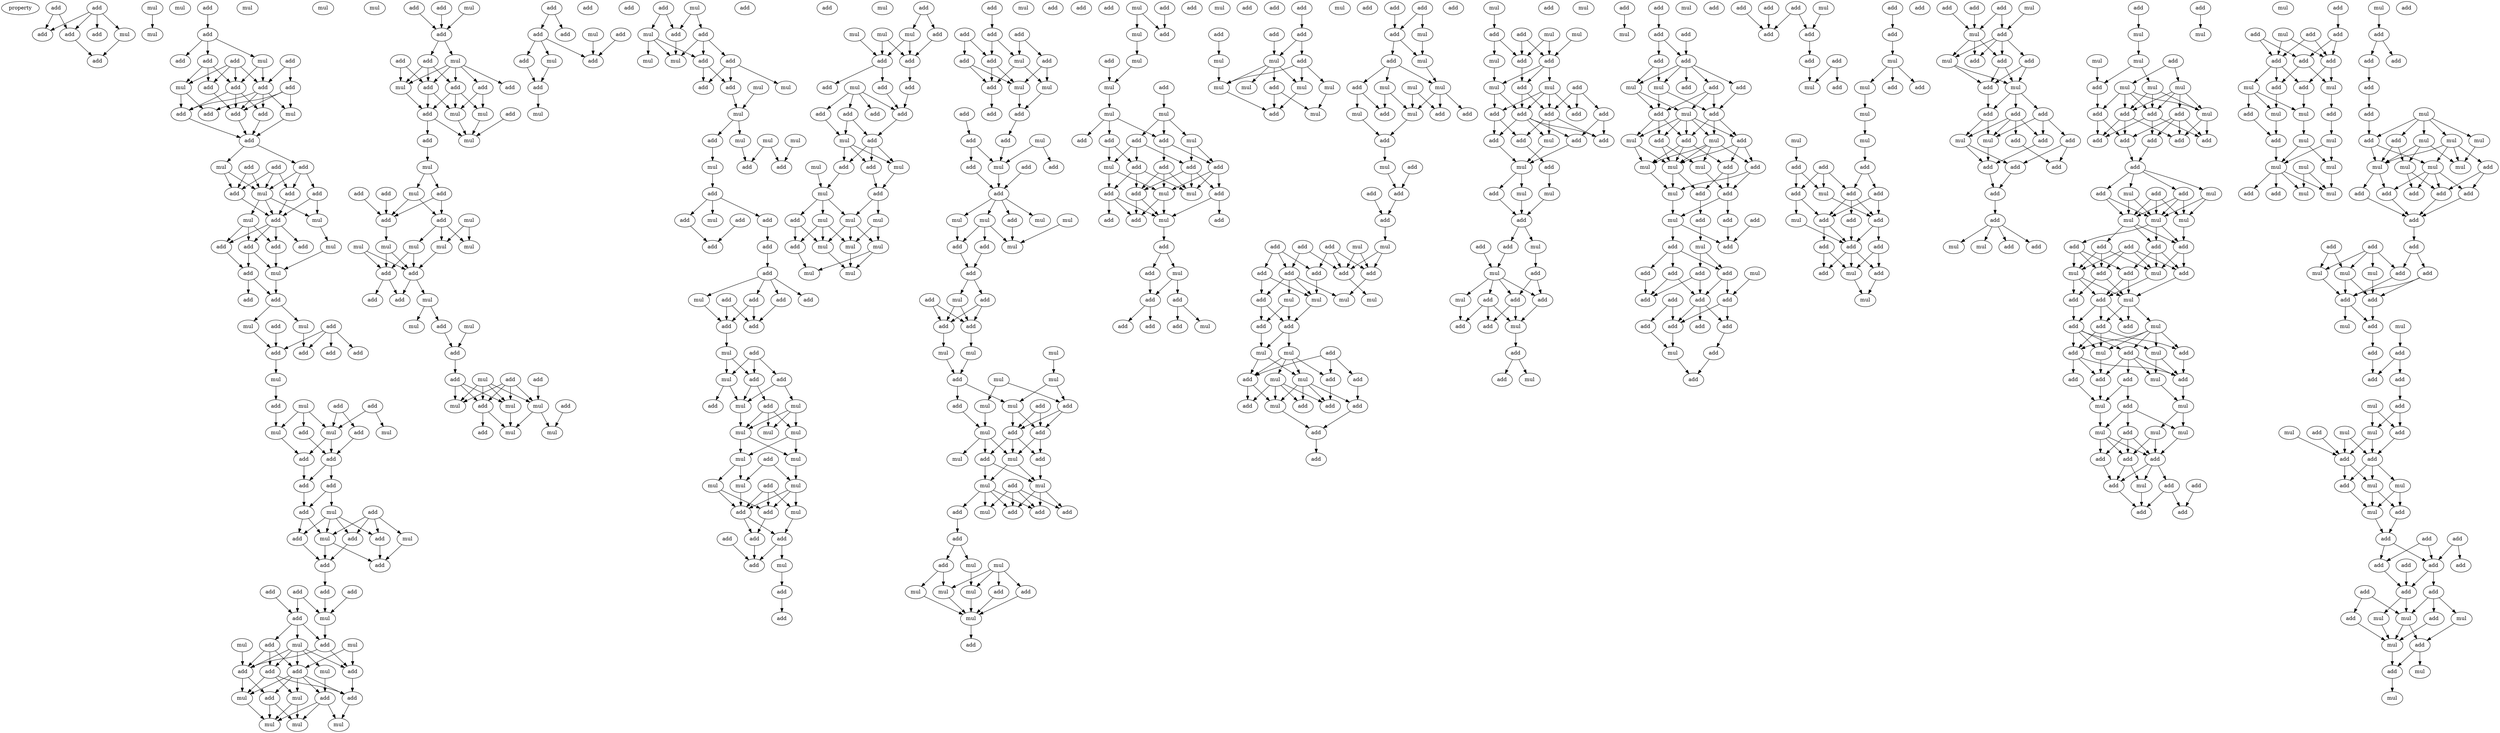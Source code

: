 digraph {
    node [fontcolor=black]
    property [mul=2,lf=1.7]
    0 [ label = add ];
    1 [ label = add ];
    2 [ label = add ];
    3 [ label = add ];
    4 [ label = mul ];
    5 [ label = add ];
    6 [ label = add ];
    7 [ label = mul ];
    8 [ label = mul ];
    9 [ label = mul ];
    10 [ label = add ];
    11 [ label = add ];
    12 [ label = mul ];
    13 [ label = add ];
    14 [ label = add ];
    15 [ label = add ];
    16 [ label = add ];
    17 [ label = add ];
    18 [ label = add ];
    19 [ label = add ];
    20 [ label = mul ];
    21 [ label = add ];
    22 [ label = mul ];
    23 [ label = add ];
    24 [ label = add ];
    25 [ label = add ];
    26 [ label = add ];
    27 [ label = add ];
    28 [ label = add ];
    29 [ label = mul ];
    30 [ label = add ];
    31 [ label = add ];
    32 [ label = add ];
    33 [ label = mul ];
    34 [ label = add ];
    35 [ label = mul ];
    36 [ label = add ];
    37 [ label = mul ];
    38 [ label = mul ];
    39 [ label = add ];
    40 [ label = mul ];
    41 [ label = add ];
    42 [ label = add ];
    43 [ label = add ];
    44 [ label = add ];
    45 [ label = mul ];
    46 [ label = add ];
    47 [ label = add ];
    48 [ label = add ];
    49 [ label = mul ];
    50 [ label = add ];
    51 [ label = mul ];
    52 [ label = add ];
    53 [ label = add ];
    54 [ label = add ];
    55 [ label = add ];
    56 [ label = add ];
    57 [ label = mul ];
    58 [ label = add ];
    59 [ label = add ];
    60 [ label = mul ];
    61 [ label = add ];
    62 [ label = add ];
    63 [ label = mul ];
    64 [ label = mul ];
    65 [ label = add ];
    66 [ label = mul ];
    67 [ label = add ];
    68 [ label = add ];
    69 [ label = add ];
    70 [ label = add ];
    71 [ label = mul ];
    72 [ label = add ];
    73 [ label = add ];
    74 [ label = add ];
    75 [ label = add ];
    76 [ label = mul ];
    77 [ label = mul ];
    78 [ label = add ];
    79 [ label = add ];
    80 [ label = add ];
    81 [ label = add ];
    82 [ label = add ];
    83 [ label = add ];
    84 [ label = mul ];
    85 [ label = add ];
    86 [ label = add ];
    87 [ label = mul ];
    88 [ label = mul ];
    89 [ label = add ];
    90 [ label = mul ];
    91 [ label = add ];
    92 [ label = mul ];
    93 [ label = mul ];
    94 [ label = add ];
    95 [ label = add ];
    96 [ label = add ];
    97 [ label = add ];
    98 [ label = add ];
    99 [ label = add ];
    100 [ label = mul ];
    101 [ label = mul ];
    102 [ label = add ];
    103 [ label = mul ];
    104 [ label = mul ];
    105 [ label = mul ];
    106 [ label = mul ];
    107 [ label = add ];
    108 [ label = add ];
    109 [ label = mul ];
    110 [ label = add ];
    111 [ label = add ];
    112 [ label = mul ];
    113 [ label = add ];
    114 [ label = add ];
    115 [ label = add ];
    116 [ label = add ];
    117 [ label = mul ];
    118 [ label = add ];
    119 [ label = add ];
    120 [ label = mul ];
    121 [ label = add ];
    122 [ label = mul ];
    123 [ label = mul ];
    124 [ label = add ];
    125 [ label = mul ];
    126 [ label = add ];
    127 [ label = add ];
    128 [ label = mul ];
    129 [ label = add ];
    130 [ label = mul ];
    131 [ label = add ];
    132 [ label = add ];
    133 [ label = mul ];
    134 [ label = mul ];
    135 [ label = mul ];
    136 [ label = mul ];
    137 [ label = mul ];
    138 [ label = add ];
    139 [ label = add ];
    140 [ label = mul ];
    141 [ label = add ];
    142 [ label = add ];
    143 [ label = mul ];
    144 [ label = add ];
    145 [ label = mul ];
    146 [ label = add ];
    147 [ label = mul ];
    148 [ label = add ];
    149 [ label = add ];
    150 [ label = add ];
    151 [ label = mul ];
    152 [ label = mul ];
    153 [ label = add ];
    154 [ label = mul ];
    155 [ label = add ];
    156 [ label = mul ];
    157 [ label = mul ];
    158 [ label = add ];
    159 [ label = add ];
    160 [ label = add ];
    161 [ label = mul ];
    162 [ label = add ];
    163 [ label = add ];
    164 [ label = add ];
    165 [ label = add ];
    166 [ label = mul ];
    167 [ label = add ];
    168 [ label = add ];
    169 [ label = add ];
    170 [ label = add ];
    171 [ label = mul ];
    172 [ label = mul ];
    173 [ label = add ];
    174 [ label = add ];
    175 [ label = mul ];
    176 [ label = add ];
    177 [ label = add ];
    178 [ label = mul ];
    179 [ label = mul ];
    180 [ label = add ];
    181 [ label = mul ];
    182 [ label = add ];
    183 [ label = add ];
    184 [ label = mul ];
    185 [ label = mul ];
    186 [ label = mul ];
    187 [ label = add ];
    188 [ label = mul ];
    189 [ label = mul ];
    190 [ label = add ];
    191 [ label = add ];
    192 [ label = add ];
    193 [ label = mul ];
    194 [ label = add ];
    195 [ label = add ];
    196 [ label = mul ];
    197 [ label = add ];
    198 [ label = mul ];
    199 [ label = add ];
    200 [ label = add ];
    201 [ label = add ];
    202 [ label = add ];
    203 [ label = add ];
    204 [ label = add ];
    205 [ label = mul ];
    206 [ label = add ];
    207 [ label = add ];
    208 [ label = add ];
    209 [ label = add ];
    210 [ label = add ];
    211 [ label = mul ];
    212 [ label = add ];
    213 [ label = add ];
    214 [ label = mul ];
    215 [ label = add ];
    216 [ label = add ];
    217 [ label = mul ];
    218 [ label = mul ];
    219 [ label = mul ];
    220 [ label = mul ];
    221 [ label = mul ];
    222 [ label = mul ];
    223 [ label = mul ];
    224 [ label = add ];
    225 [ label = mul ];
    226 [ label = mul ];
    227 [ label = add ];
    228 [ label = mul ];
    229 [ label = add ];
    230 [ label = add ];
    231 [ label = mul ];
    232 [ label = add ];
    233 [ label = add ];
    234 [ label = add ];
    235 [ label = mul ];
    236 [ label = add ];
    237 [ label = add ];
    238 [ label = add ];
    239 [ label = mul ];
    240 [ label = mul ];
    241 [ label = add ];
    242 [ label = mul ];
    243 [ label = add ];
    244 [ label = add ];
    245 [ label = add ];
    246 [ label = add ];
    247 [ label = mul ];
    248 [ label = add ];
    249 [ label = add ];
    250 [ label = add ];
    251 [ label = add ];
    252 [ label = add ];
    253 [ label = add ];
    254 [ label = mul ];
    255 [ label = add ];
    256 [ label = add ];
    257 [ label = mul ];
    258 [ label = mul ];
    259 [ label = add ];
    260 [ label = mul ];
    261 [ label = add ];
    262 [ label = mul ];
    263 [ label = add ];
    264 [ label = mul ];
    265 [ label = mul ];
    266 [ label = mul ];
    267 [ label = mul ];
    268 [ label = add ];
    269 [ label = mul ];
    270 [ label = mul ];
    271 [ label = mul ];
    272 [ label = add ];
    273 [ label = add ];
    274 [ label = add ];
    275 [ label = add ];
    276 [ label = add ];
    277 [ label = add ];
    278 [ label = mul ];
    279 [ label = add ];
    280 [ label = mul ];
    281 [ label = add ];
    282 [ label = mul ];
    283 [ label = add ];
    284 [ label = add ];
    285 [ label = add ];
    286 [ label = add ];
    287 [ label = mul ];
    288 [ label = add ];
    289 [ label = add ];
    290 [ label = add ];
    291 [ label = add ];
    292 [ label = mul ];
    293 [ label = mul ];
    294 [ label = add ];
    295 [ label = mul ];
    296 [ label = add ];
    297 [ label = mul ];
    298 [ label = mul ];
    299 [ label = mul ];
    300 [ label = add ];
    301 [ label = add ];
    302 [ label = mul ];
    303 [ label = add ];
    304 [ label = add ];
    305 [ label = mul ];
    306 [ label = add ];
    307 [ label = add ];
    308 [ label = add ];
    309 [ label = add ];
    310 [ label = add ];
    311 [ label = add ];
    312 [ label = mul ];
    313 [ label = mul ];
    314 [ label = mul ];
    315 [ label = mul ];
    316 [ label = add ];
    317 [ label = mul ];
    318 [ label = add ];
    319 [ label = mul ];
    320 [ label = add ];
    321 [ label = add ];
    322 [ label = mul ];
    323 [ label = mul ];
    324 [ label = add ];
    325 [ label = add ];
    326 [ label = add ];
    327 [ label = mul ];
    328 [ label = mul ];
    329 [ label = add ];
    330 [ label = mul ];
    331 [ label = mul ];
    332 [ label = add ];
    333 [ label = mul ];
    334 [ label = add ];
    335 [ label = add ];
    336 [ label = add ];
    337 [ label = add ];
    338 [ label = add ];
    339 [ label = mul ];
    340 [ label = add ];
    341 [ label = mul ];
    342 [ label = mul ];
    343 [ label = add ];
    344 [ label = mul ];
    345 [ label = add ];
    346 [ label = mul ];
    347 [ label = mul ];
    348 [ label = mul ];
    349 [ label = add ];
    350 [ label = add ];
    351 [ label = mul ];
    352 [ label = add ];
    353 [ label = add ];
    354 [ label = mul ];
    355 [ label = mul ];
    356 [ label = add ];
    357 [ label = mul ];
    358 [ label = mul ];
    359 [ label = add ];
    360 [ label = add ];
    361 [ label = mul ];
    362 [ label = add ];
    363 [ label = add ];
    364 [ label = add ];
    365 [ label = add ];
    366 [ label = add ];
    367 [ label = mul ];
    368 [ label = add ];
    369 [ label = add ];
    370 [ label = add ];
    371 [ label = mul ];
    372 [ label = add ];
    373 [ label = mul ];
    374 [ label = mul ];
    375 [ label = add ];
    376 [ label = add ];
    377 [ label = add ];
    378 [ label = add ];
    379 [ label = mul ];
    380 [ label = add ];
    381 [ label = add ];
    382 [ label = add ];
    383 [ label = add ];
    384 [ label = add ];
    385 [ label = add ];
    386 [ label = mul ];
    387 [ label = add ];
    388 [ label = mul ];
    389 [ label = add ];
    390 [ label = add ];
    391 [ label = add ];
    392 [ label = add ];
    393 [ label = add ];
    394 [ label = add ];
    395 [ label = mul ];
    396 [ label = mul ];
    397 [ label = add ];
    398 [ label = mul ];
    399 [ label = add ];
    400 [ label = mul ];
    401 [ label = mul ];
    402 [ label = mul ];
    403 [ label = mul ];
    404 [ label = mul ];
    405 [ label = add ];
    406 [ label = add ];
    407 [ label = add ];
    408 [ label = add ];
    409 [ label = add ];
    410 [ label = mul ];
    411 [ label = add ];
    412 [ label = mul ];
    413 [ label = mul ];
    414 [ label = mul ];
    415 [ label = mul ];
    416 [ label = add ];
    417 [ label = mul ];
    418 [ label = add ];
    419 [ label = mul ];
    420 [ label = add ];
    421 [ label = add ];
    422 [ label = add ];
    423 [ label = mul ];
    424 [ label = add ];
    425 [ label = add ];
    426 [ label = add ];
    427 [ label = add ];
    428 [ label = add ];
    429 [ label = mul ];
    430 [ label = mul ];
    431 [ label = add ];
    432 [ label = add ];
    433 [ label = add ];
    434 [ label = add ];
    435 [ label = add ];
    436 [ label = add ];
    437 [ label = add ];
    438 [ label = mul ];
    439 [ label = add ];
    440 [ label = mul ];
    441 [ label = mul ];
    442 [ label = mul ];
    443 [ label = add ];
    444 [ label = add ];
    445 [ label = add ];
    446 [ label = mul ];
    447 [ label = mul ];
    448 [ label = mul ];
    449 [ label = mul ];
    450 [ label = add ];
    451 [ label = add ];
    452 [ label = add ];
    453 [ label = mul ];
    454 [ label = add ];
    455 [ label = add ];
    456 [ label = add ];
    457 [ label = add ];
    458 [ label = add ];
    459 [ label = add ];
    460 [ label = mul ];
    461 [ label = add ];
    462 [ label = mul ];
    463 [ label = add ];
    464 [ label = add ];
    465 [ label = mul ];
    466 [ label = add ];
    467 [ label = mul ];
    468 [ label = add ];
    469 [ label = add ];
    470 [ label = add ];
    471 [ label = add ];
    472 [ label = mul ];
    473 [ label = mul ];
    474 [ label = add ];
    475 [ label = add ];
    476 [ label = add ];
    477 [ label = add ];
    478 [ label = add ];
    479 [ label = add ];
    480 [ label = add ];
    481 [ label = add ];
    482 [ label = add ];
    483 [ label = mul ];
    484 [ label = mul ];
    485 [ label = add ];
    486 [ label = mul ];
    487 [ label = mul ];
    488 [ label = add ];
    489 [ label = mul ];
    490 [ label = add ];
    491 [ label = add ];
    492 [ label = add ];
    493 [ label = mul ];
    494 [ label = mul ];
    495 [ label = add ];
    496 [ label = mul ];
    497 [ label = add ];
    498 [ label = add ];
    499 [ label = add ];
    500 [ label = add ];
    501 [ label = mul ];
    502 [ label = mul ];
    503 [ label = add ];
    504 [ label = add ];
    505 [ label = add ];
    506 [ label = add ];
    507 [ label = mul ];
    508 [ label = add ];
    509 [ label = add ];
    510 [ label = mul ];
    511 [ label = add ];
    512 [ label = add ];
    513 [ label = add ];
    514 [ label = mul ];
    515 [ label = mul ];
    516 [ label = add ];
    517 [ label = add ];
    518 [ label = add ];
    519 [ label = mul ];
    520 [ label = add ];
    521 [ label = add ];
    522 [ label = add ];
    523 [ label = add ];
    524 [ label = add ];
    525 [ label = mul ];
    526 [ label = mul ];
    527 [ label = mul ];
    528 [ label = mul ];
    529 [ label = mul ];
    530 [ label = add ];
    531 [ label = add ];
    532 [ label = add ];
    533 [ label = add ];
    534 [ label = mul ];
    535 [ label = add ];
    536 [ label = mul ];
    537 [ label = add ];
    538 [ label = add ];
    539 [ label = mul ];
    540 [ label = add ];
    541 [ label = add ];
    542 [ label = add ];
    543 [ label = add ];
    544 [ label = mul ];
    545 [ label = add ];
    546 [ label = add ];
    547 [ label = add ];
    548 [ label = add ];
    549 [ label = add ];
    550 [ label = add ];
    551 [ label = add ];
    552 [ label = add ];
    553 [ label = add ];
    554 [ label = add ];
    555 [ label = add ];
    556 [ label = mul ];
    557 [ label = add ];
    558 [ label = add ];
    559 [ label = add ];
    560 [ label = add ];
    561 [ label = add ];
    562 [ label = mul ];
    563 [ label = add ];
    564 [ label = add ];
    565 [ label = add ];
    566 [ label = add ];
    567 [ label = add ];
    568 [ label = mul ];
    569 [ label = add ];
    570 [ label = add ];
    571 [ label = add ];
    572 [ label = mul ];
    573 [ label = mul ];
    574 [ label = add ];
    575 [ label = add ];
    576 [ label = mul ];
    577 [ label = mul ];
    578 [ label = mul ];
    579 [ label = add ];
    580 [ label = add ];
    581 [ label = add ];
    582 [ label = mul ];
    583 [ label = add ];
    584 [ label = add ];
    585 [ label = add ];
    586 [ label = add ];
    587 [ label = mul ];
    588 [ label = add ];
    589 [ label = add ];
    590 [ label = add ];
    591 [ label = add ];
    592 [ label = add ];
    593 [ label = add ];
    594 [ label = add ];
    595 [ label = mul ];
    596 [ label = mul ];
    597 [ label = add ];
    598 [ label = add ];
    599 [ label = add ];
    600 [ label = mul ];
    601 [ label = add ];
    602 [ label = mul ];
    603 [ label = add ];
    604 [ label = add ];
    605 [ label = mul ];
    606 [ label = add ];
    607 [ label = mul ];
    608 [ label = add ];
    609 [ label = add ];
    610 [ label = add ];
    611 [ label = add ];
    612 [ label = mul ];
    613 [ label = mul ];
    614 [ label = add ];
    615 [ label = add ];
    616 [ label = add ];
    617 [ label = add ];
    618 [ label = add ];
    619 [ label = add ];
    620 [ label = add ];
    621 [ label = add ];
    622 [ label = mul ];
    623 [ label = mul ];
    624 [ label = add ];
    625 [ label = add ];
    626 [ label = add ];
    627 [ label = mul ];
    628 [ label = add ];
    629 [ label = add ];
    630 [ label = mul ];
    631 [ label = mul ];
    632 [ label = mul ];
    633 [ label = mul ];
    634 [ label = mul ];
    635 [ label = mul ];
    636 [ label = add ];
    637 [ label = add ];
    638 [ label = add ];
    639 [ label = add ];
    640 [ label = mul ];
    641 [ label = add ];
    642 [ label = add ];
    643 [ label = add ];
    644 [ label = add ];
    645 [ label = add ];
    646 [ label = add ];
    647 [ label = add ];
    648 [ label = mul ];
    649 [ label = mul ];
    650 [ label = add ];
    651 [ label = add ];
    652 [ label = add ];
    653 [ label = mul ];
    654 [ label = mul ];
    655 [ label = mul ];
    656 [ label = add ];
    657 [ label = add ];
    658 [ label = add ];
    659 [ label = add ];
    660 [ label = add ];
    661 [ label = add ];
    662 [ label = add ];
    663 [ label = mul ];
    664 [ label = add ];
    665 [ label = mul ];
    666 [ label = mul ];
    667 [ label = add ];
    668 [ label = add ];
    669 [ label = add ];
    670 [ label = add ];
    671 [ label = mul ];
    672 [ label = add ];
    673 [ label = mul ];
    674 [ label = mul ];
    675 [ label = add ];
    676 [ label = add ];
    677 [ label = add ];
    678 [ label = add ];
    679 [ label = add ];
    680 [ label = mul ];
    681 [ label = add ];
    682 [ label = add ];
    683 [ label = mul ];
    684 [ label = add ];
    685 [ label = mul ];
    686 [ label = add ];
    687 [ label = mul ];
    688 [ label = mul ];
    689 [ label = mul ];
    690 [ label = add ];
    691 [ label = add ];
    692 [ label = add ];
    693 [ label = add ];
    694 [ label = add ];
    695 [ label = mul ];
    696 [ label = mul ];
    697 [ label = add ];
    698 [ label = add ];
    699 [ label = add ];
    700 [ label = add ];
    701 [ label = mul ];
    702 [ label = add ];
    703 [ label = add ];
    704 [ label = add ];
    705 [ label = add ];
    706 [ label = add ];
    707 [ label = add ];
    708 [ label = mul ];
    709 [ label = add ];
    710 [ label = add ];
    711 [ label = mul ];
    712 [ label = mul ];
    713 [ label = mul ];
    714 [ label = add ];
    715 [ label = add ];
    716 [ label = add ];
    717 [ label = mul ];
    718 [ label = mul ];
    719 [ label = mul ];
    720 [ label = mul ];
    721 [ label = mul ];
    722 [ label = mul ];
    723 [ label = mul ];
    724 [ label = add ];
    725 [ label = add ];
    726 [ label = mul ];
    727 [ label = add ];
    728 [ label = add ];
    729 [ label = add ];
    730 [ label = add ];
    731 [ label = add ];
    732 [ label = mul ];
    733 [ label = add ];
    734 [ label = mul ];
    735 [ label = mul ];
    736 [ label = mul ];
    737 [ label = add ];
    738 [ label = add ];
    739 [ label = mul ];
    740 [ label = mul ];
    741 [ label = mul ];
    742 [ label = add ];
    743 [ label = mul ];
    744 [ label = add ];
    745 [ label = add ];
    746 [ label = add ];
    747 [ label = add ];
    748 [ label = add ];
    749 [ label = add ];
    750 [ label = add ];
    751 [ label = add ];
    752 [ label = add ];
    753 [ label = mul ];
    754 [ label = add ];
    755 [ label = mul ];
    756 [ label = mul ];
    757 [ label = add ];
    758 [ label = add ];
    759 [ label = add ];
    760 [ label = mul ];
    761 [ label = mul ];
    762 [ label = add ];
    763 [ label = add ];
    764 [ label = add ];
    765 [ label = add ];
    766 [ label = add ];
    767 [ label = mul ];
    768 [ label = add ];
    769 [ label = mul ];
    770 [ label = mul ];
    771 [ label = add ];
    772 [ label = mul ];
    773 [ label = add ];
    774 [ label = add ];
    775 [ label = add ];
    776 [ label = mul ];
    777 [ label = add ];
    778 [ label = mul ];
    779 [ label = mul ];
    780 [ label = add ];
    781 [ label = add ];
    782 [ label = add ];
    783 [ label = add ];
    784 [ label = add ];
    785 [ label = add ];
    786 [ label = add ];
    787 [ label = add ];
    788 [ label = add ];
    789 [ label = add ];
    790 [ label = add ];
    791 [ label = add ];
    792 [ label = mul ];
    793 [ label = add ];
    794 [ label = mul ];
    795 [ label = mul ];
    796 [ label = mul ];
    797 [ label = add ];
    798 [ label = mul ];
    799 [ label = add ];
    800 [ label = mul ];
    0 -> 2 [ name = 0 ];
    0 -> 5 [ name = 1 ];
    1 -> 2 [ name = 2 ];
    1 -> 3 [ name = 3 ];
    1 -> 4 [ name = 4 ];
    1 -> 5 [ name = 5 ];
    4 -> 6 [ name = 6 ];
    5 -> 6 [ name = 7 ];
    7 -> 8 [ name = 8 ];
    10 -> 11 [ name = 9 ];
    11 -> 12 [ name = 10 ];
    11 -> 15 [ name = 11 ];
    11 -> 16 [ name = 12 ];
    12 -> 18 [ name = 13 ];
    12 -> 21 [ name = 14 ];
    13 -> 18 [ name = 15 ];
    13 -> 19 [ name = 16 ];
    13 -> 20 [ name = 17 ];
    13 -> 21 [ name = 18 ];
    14 -> 17 [ name = 19 ];
    14 -> 18 [ name = 20 ];
    15 -> 19 [ name = 21 ];
    15 -> 20 [ name = 22 ];
    15 -> 21 [ name = 23 ];
    17 -> 22 [ name = 24 ];
    17 -> 23 [ name = 25 ];
    17 -> 25 [ name = 26 ];
    18 -> 22 [ name = 27 ];
    18 -> 23 [ name = 28 ];
    18 -> 24 [ name = 29 ];
    18 -> 26 [ name = 30 ];
    19 -> 23 [ name = 31 ];
    20 -> 25 [ name = 32 ];
    20 -> 26 [ name = 33 ];
    21 -> 23 [ name = 34 ];
    21 -> 24 [ name = 35 ];
    21 -> 26 [ name = 36 ];
    22 -> 27 [ name = 37 ];
    23 -> 27 [ name = 38 ];
    24 -> 27 [ name = 39 ];
    26 -> 27 [ name = 40 ];
    27 -> 29 [ name = 41 ];
    27 -> 30 [ name = 42 ];
    28 -> 32 [ name = 43 ];
    28 -> 33 [ name = 44 ];
    29 -> 32 [ name = 45 ];
    29 -> 33 [ name = 46 ];
    30 -> 33 [ name = 47 ];
    30 -> 34 [ name = 48 ];
    30 -> 36 [ name = 49 ];
    31 -> 32 [ name = 50 ];
    31 -> 33 [ name = 51 ];
    31 -> 36 [ name = 52 ];
    32 -> 39 [ name = 53 ];
    33 -> 37 [ name = 54 ];
    33 -> 38 [ name = 55 ];
    33 -> 39 [ name = 56 ];
    34 -> 37 [ name = 57 ];
    34 -> 39 [ name = 58 ];
    36 -> 39 [ name = 59 ];
    37 -> 40 [ name = 60 ];
    38 -> 42 [ name = 61 ];
    38 -> 43 [ name = 62 ];
    38 -> 44 [ name = 63 ];
    39 -> 41 [ name = 64 ];
    39 -> 42 [ name = 65 ];
    39 -> 43 [ name = 66 ];
    39 -> 44 [ name = 67 ];
    40 -> 45 [ name = 68 ];
    42 -> 45 [ name = 69 ];
    43 -> 45 [ name = 70 ];
    43 -> 46 [ name = 71 ];
    44 -> 46 [ name = 72 ];
    45 -> 47 [ name = 73 ];
    46 -> 47 [ name = 74 ];
    46 -> 48 [ name = 75 ];
    47 -> 49 [ name = 76 ];
    47 -> 51 [ name = 77 ];
    49 -> 56 [ name = 78 ];
    50 -> 53 [ name = 79 ];
    50 -> 54 [ name = 80 ];
    50 -> 55 [ name = 81 ];
    50 -> 56 [ name = 82 ];
    51 -> 54 [ name = 83 ];
    52 -> 56 [ name = 84 ];
    56 -> 57 [ name = 85 ];
    57 -> 59 [ name = 86 ];
    58 -> 62 [ name = 87 ];
    58 -> 63 [ name = 88 ];
    59 -> 66 [ name = 89 ];
    60 -> 63 [ name = 90 ];
    60 -> 65 [ name = 91 ];
    60 -> 66 [ name = 92 ];
    61 -> 63 [ name = 93 ];
    61 -> 64 [ name = 94 ];
    62 -> 68 [ name = 95 ];
    63 -> 67 [ name = 96 ];
    63 -> 68 [ name = 97 ];
    65 -> 68 [ name = 98 ];
    66 -> 67 [ name = 99 ];
    67 -> 69 [ name = 100 ];
    68 -> 69 [ name = 101 ];
    68 -> 70 [ name = 102 ];
    69 -> 73 [ name = 103 ];
    70 -> 71 [ name = 104 ];
    70 -> 73 [ name = 105 ];
    71 -> 74 [ name = 106 ];
    71 -> 75 [ name = 107 ];
    71 -> 76 [ name = 108 ];
    71 -> 78 [ name = 109 ];
    72 -> 74 [ name = 110 ];
    72 -> 75 [ name = 111 ];
    72 -> 76 [ name = 112 ];
    72 -> 77 [ name = 113 ];
    73 -> 76 [ name = 114 ];
    73 -> 78 [ name = 115 ];
    74 -> 79 [ name = 116 ];
    75 -> 80 [ name = 117 ];
    76 -> 79 [ name = 118 ];
    76 -> 80 [ name = 119 ];
    77 -> 80 [ name = 120 ];
    78 -> 79 [ name = 121 ];
    79 -> 83 [ name = 122 ];
    81 -> 86 [ name = 123 ];
    82 -> 87 [ name = 124 ];
    83 -> 87 [ name = 125 ];
    85 -> 86 [ name = 126 ];
    85 -> 87 [ name = 127 ];
    86 -> 88 [ name = 128 ];
    86 -> 89 [ name = 129 ];
    86 -> 91 [ name = 130 ];
    87 -> 89 [ name = 131 ];
    88 -> 93 [ name = 132 ];
    88 -> 94 [ name = 133 ];
    88 -> 95 [ name = 134 ];
    88 -> 96 [ name = 135 ];
    88 -> 97 [ name = 136 ];
    89 -> 94 [ name = 137 ];
    89 -> 97 [ name = 138 ];
    90 -> 94 [ name = 139 ];
    90 -> 95 [ name = 140 ];
    91 -> 95 [ name = 141 ];
    91 -> 96 [ name = 142 ];
    91 -> 97 [ name = 143 ];
    92 -> 97 [ name = 144 ];
    93 -> 99 [ name = 145 ];
    94 -> 98 [ name = 146 ];
    95 -> 98 [ name = 147 ];
    95 -> 99 [ name = 148 ];
    95 -> 100 [ name = 149 ];
    95 -> 101 [ name = 150 ];
    95 -> 102 [ name = 151 ];
    96 -> 98 [ name = 152 ];
    96 -> 100 [ name = 153 ];
    96 -> 101 [ name = 154 ];
    97 -> 100 [ name = 155 ];
    97 -> 102 [ name = 156 ];
    98 -> 105 [ name = 157 ];
    99 -> 103 [ name = 158 ];
    99 -> 104 [ name = 159 ];
    99 -> 105 [ name = 160 ];
    100 -> 103 [ name = 161 ];
    101 -> 103 [ name = 162 ];
    101 -> 104 [ name = 163 ];
    102 -> 103 [ name = 164 ];
    102 -> 104 [ name = 165 ];
    107 -> 110 [ name = 166 ];
    108 -> 110 [ name = 167 ];
    109 -> 110 [ name = 168 ];
    110 -> 112 [ name = 169 ];
    110 -> 113 [ name = 170 ];
    111 -> 116 [ name = 171 ];
    111 -> 117 [ name = 172 ];
    112 -> 114 [ name = 173 ];
    112 -> 115 [ name = 174 ];
    112 -> 116 [ name = 175 ];
    112 -> 117 [ name = 176 ];
    112 -> 118 [ name = 177 ];
    113 -> 116 [ name = 178 ];
    113 -> 117 [ name = 179 ];
    113 -> 118 [ name = 180 ];
    115 -> 120 [ name = 181 ];
    115 -> 122 [ name = 182 ];
    116 -> 120 [ name = 183 ];
    116 -> 121 [ name = 184 ];
    117 -> 121 [ name = 185 ];
    118 -> 120 [ name = 186 ];
    118 -> 121 [ name = 187 ];
    118 -> 122 [ name = 188 ];
    119 -> 123 [ name = 189 ];
    120 -> 123 [ name = 190 ];
    121 -> 123 [ name = 191 ];
    121 -> 124 [ name = 192 ];
    122 -> 123 [ name = 193 ];
    124 -> 125 [ name = 194 ];
    125 -> 128 [ name = 195 ];
    125 -> 129 [ name = 196 ];
    126 -> 131 [ name = 197 ];
    127 -> 131 [ name = 198 ];
    128 -> 131 [ name = 199 ];
    128 -> 132 [ name = 200 ];
    129 -> 131 [ name = 201 ];
    129 -> 132 [ name = 202 ];
    130 -> 133 [ name = 203 ];
    130 -> 135 [ name = 204 ];
    131 -> 134 [ name = 205 ];
    132 -> 133 [ name = 206 ];
    132 -> 135 [ name = 207 ];
    132 -> 137 [ name = 208 ];
    133 -> 139 [ name = 209 ];
    134 -> 138 [ name = 210 ];
    134 -> 139 [ name = 211 ];
    136 -> 138 [ name = 212 ];
    136 -> 139 [ name = 213 ];
    137 -> 138 [ name = 214 ];
    137 -> 139 [ name = 215 ];
    138 -> 141 [ name = 216 ];
    138 -> 142 [ name = 217 ];
    139 -> 140 [ name = 218 ];
    139 -> 141 [ name = 219 ];
    140 -> 144 [ name = 220 ];
    140 -> 145 [ name = 221 ];
    143 -> 146 [ name = 222 ];
    144 -> 146 [ name = 223 ];
    146 -> 148 [ name = 224 ];
    147 -> 151 [ name = 225 ];
    147 -> 152 [ name = 226 ];
    147 -> 154 [ name = 227 ];
    147 -> 155 [ name = 228 ];
    148 -> 151 [ name = 229 ];
    148 -> 152 [ name = 230 ];
    148 -> 155 [ name = 231 ];
    149 -> 154 [ name = 232 ];
    150 -> 151 [ name = 233 ];
    150 -> 152 [ name = 234 ];
    150 -> 154 [ name = 235 ];
    150 -> 155 [ name = 236 ];
    152 -> 157 [ name = 237 ];
    153 -> 156 [ name = 238 ];
    154 -> 156 [ name = 239 ];
    154 -> 157 [ name = 240 ];
    155 -> 157 [ name = 241 ];
    155 -> 158 [ name = 242 ];
    159 -> 160 [ name = 243 ];
    159 -> 163 [ name = 244 ];
    160 -> 164 [ name = 245 ];
    160 -> 165 [ name = 246 ];
    160 -> 166 [ name = 247 ];
    161 -> 164 [ name = 248 ];
    162 -> 164 [ name = 249 ];
    165 -> 168 [ name = 250 ];
    166 -> 168 [ name = 251 ];
    168 -> 171 [ name = 252 ];
    170 -> 174 [ name = 253 ];
    170 -> 175 [ name = 254 ];
    172 -> 174 [ name = 255 ];
    172 -> 176 [ name = 256 ];
    174 -> 178 [ name = 257 ];
    175 -> 177 [ name = 258 ];
    175 -> 178 [ name = 259 ];
    175 -> 179 [ name = 260 ];
    176 -> 177 [ name = 261 ];
    176 -> 178 [ name = 262 ];
    176 -> 180 [ name = 263 ];
    177 -> 182 [ name = 264 ];
    177 -> 183 [ name = 265 ];
    180 -> 181 [ name = 266 ];
    180 -> 182 [ name = 267 ];
    180 -> 183 [ name = 268 ];
    183 -> 185 [ name = 269 ];
    184 -> 185 [ name = 270 ];
    185 -> 189 [ name = 271 ];
    185 -> 190 [ name = 272 ];
    186 -> 192 [ name = 273 ];
    188 -> 191 [ name = 274 ];
    188 -> 192 [ name = 275 ];
    189 -> 191 [ name = 276 ];
    190 -> 193 [ name = 277 ];
    193 -> 194 [ name = 278 ];
    194 -> 195 [ name = 279 ];
    194 -> 196 [ name = 280 ];
    194 -> 199 [ name = 281 ];
    195 -> 200 [ name = 282 ];
    197 -> 200 [ name = 283 ];
    199 -> 201 [ name = 284 ];
    201 -> 202 [ name = 285 ];
    202 -> 203 [ name = 286 ];
    202 -> 205 [ name = 287 ];
    202 -> 206 [ name = 288 ];
    202 -> 207 [ name = 289 ];
    203 -> 209 [ name = 290 ];
    204 -> 208 [ name = 291 ];
    204 -> 209 [ name = 292 ];
    205 -> 208 [ name = 293 ];
    207 -> 208 [ name = 294 ];
    207 -> 209 [ name = 295 ];
    208 -> 211 [ name = 296 ];
    210 -> 212 [ name = 297 ];
    210 -> 213 [ name = 298 ];
    210 -> 214 [ name = 299 ];
    211 -> 212 [ name = 300 ];
    211 -> 214 [ name = 301 ];
    212 -> 215 [ name = 302 ];
    212 -> 217 [ name = 303 ];
    213 -> 217 [ name = 304 ];
    213 -> 218 [ name = 305 ];
    214 -> 216 [ name = 306 ];
    214 -> 217 [ name = 307 ];
    215 -> 219 [ name = 308 ];
    215 -> 220 [ name = 309 ];
    215 -> 221 [ name = 310 ];
    217 -> 219 [ name = 311 ];
    218 -> 219 [ name = 312 ];
    218 -> 220 [ name = 313 ];
    218 -> 221 [ name = 314 ];
    219 -> 222 [ name = 315 ];
    219 -> 223 [ name = 316 ];
    220 -> 222 [ name = 317 ];
    220 -> 223 [ name = 318 ];
    222 -> 228 [ name = 319 ];
    223 -> 225 [ name = 320 ];
    223 -> 226 [ name = 321 ];
    224 -> 226 [ name = 322 ];
    224 -> 228 [ name = 323 ];
    225 -> 229 [ name = 324 ];
    225 -> 230 [ name = 325 ];
    226 -> 230 [ name = 326 ];
    227 -> 229 [ name = 327 ];
    227 -> 230 [ name = 328 ];
    227 -> 231 [ name = 329 ];
    228 -> 229 [ name = 330 ];
    228 -> 230 [ name = 331 ];
    228 -> 231 [ name = 332 ];
    229 -> 232 [ name = 333 ];
    230 -> 232 [ name = 334 ];
    230 -> 233 [ name = 335 ];
    231 -> 233 [ name = 336 ];
    232 -> 236 [ name = 337 ];
    233 -> 235 [ name = 338 ];
    233 -> 236 [ name = 339 ];
    234 -> 236 [ name = 340 ];
    235 -> 238 [ name = 341 ];
    237 -> 239 [ name = 342 ];
    237 -> 243 [ name = 343 ];
    238 -> 241 [ name = 344 ];
    239 -> 244 [ name = 345 ];
    239 -> 245 [ name = 346 ];
    240 -> 244 [ name = 347 ];
    240 -> 245 [ name = 348 ];
    242 -> 244 [ name = 349 ];
    243 -> 245 [ name = 350 ];
    244 -> 246 [ name = 351 ];
    244 -> 248 [ name = 352 ];
    245 -> 249 [ name = 353 ];
    247 -> 250 [ name = 354 ];
    247 -> 251 [ name = 355 ];
    247 -> 252 [ name = 356 ];
    247 -> 253 [ name = 357 ];
    248 -> 252 [ name = 358 ];
    249 -> 252 [ name = 359 ];
    250 -> 254 [ name = 360 ];
    250 -> 255 [ name = 361 ];
    252 -> 255 [ name = 362 ];
    253 -> 254 [ name = 363 ];
    254 -> 256 [ name = 364 ];
    254 -> 257 [ name = 365 ];
    254 -> 259 [ name = 366 ];
    255 -> 256 [ name = 367 ];
    255 -> 257 [ name = 368 ];
    255 -> 259 [ name = 369 ];
    256 -> 261 [ name = 370 ];
    257 -> 261 [ name = 371 ];
    258 -> 260 [ name = 372 ];
    259 -> 260 [ name = 373 ];
    260 -> 262 [ name = 374 ];
    260 -> 263 [ name = 375 ];
    260 -> 264 [ name = 376 ];
    261 -> 264 [ name = 377 ];
    261 -> 265 [ name = 378 ];
    262 -> 266 [ name = 379 ];
    262 -> 268 [ name = 380 ];
    262 -> 269 [ name = 381 ];
    263 -> 268 [ name = 382 ];
    263 -> 269 [ name = 383 ];
    264 -> 266 [ name = 384 ];
    264 -> 267 [ name = 385 ];
    264 -> 269 [ name = 386 ];
    265 -> 266 [ name = 387 ];
    265 -> 267 [ name = 388 ];
    266 -> 270 [ name = 389 ];
    267 -> 270 [ name = 390 ];
    267 -> 271 [ name = 391 ];
    268 -> 271 [ name = 392 ];
    269 -> 270 [ name = 393 ];
    272 -> 274 [ name = 394 ];
    273 -> 276 [ name = 395 ];
    273 -> 279 [ name = 396 ];
    274 -> 278 [ name = 397 ];
    274 -> 279 [ name = 398 ];
    275 -> 277 [ name = 399 ];
    275 -> 278 [ name = 400 ];
    276 -> 281 [ name = 401 ];
    276 -> 282 [ name = 402 ];
    277 -> 280 [ name = 403 ];
    277 -> 282 [ name = 404 ];
    278 -> 280 [ name = 405 ];
    278 -> 281 [ name = 406 ];
    279 -> 281 [ name = 407 ];
    279 -> 282 [ name = 408 ];
    280 -> 285 [ name = 409 ];
    281 -> 283 [ name = 410 ];
    282 -> 285 [ name = 411 ];
    284 -> 286 [ name = 412 ];
    285 -> 288 [ name = 413 ];
    286 -> 289 [ name = 414 ];
    286 -> 292 [ name = 415 ];
    287 -> 291 [ name = 416 ];
    287 -> 292 [ name = 417 ];
    288 -> 292 [ name = 418 ];
    289 -> 294 [ name = 419 ];
    290 -> 294 [ name = 420 ];
    292 -> 294 [ name = 421 ];
    294 -> 295 [ name = 422 ];
    294 -> 296 [ name = 423 ];
    294 -> 297 [ name = 424 ];
    294 -> 299 [ name = 425 ];
    295 -> 300 [ name = 426 ];
    296 -> 302 [ name = 427 ];
    298 -> 302 [ name = 428 ];
    299 -> 300 [ name = 429 ];
    299 -> 301 [ name = 430 ];
    299 -> 302 [ name = 431 ];
    300 -> 303 [ name = 432 ];
    301 -> 303 [ name = 433 ];
    303 -> 304 [ name = 434 ];
    303 -> 305 [ name = 435 ];
    304 -> 309 [ name = 436 ];
    304 -> 310 [ name = 437 ];
    305 -> 309 [ name = 438 ];
    305 -> 310 [ name = 439 ];
    307 -> 309 [ name = 440 ];
    307 -> 310 [ name = 441 ];
    309 -> 313 [ name = 442 ];
    310 -> 312 [ name = 443 ];
    312 -> 316 [ name = 444 ];
    313 -> 316 [ name = 445 ];
    314 -> 315 [ name = 446 ];
    315 -> 319 [ name = 447 ];
    315 -> 320 [ name = 448 ];
    316 -> 318 [ name = 449 ];
    316 -> 319 [ name = 450 ];
    317 -> 320 [ name = 451 ];
    317 -> 322 [ name = 452 ];
    318 -> 323 [ name = 453 ];
    319 -> 324 [ name = 454 ];
    319 -> 325 [ name = 455 ];
    320 -> 324 [ name = 456 ];
    320 -> 325 [ name = 457 ];
    321 -> 324 [ name = 458 ];
    321 -> 325 [ name = 459 ];
    322 -> 323 [ name = 460 ];
    323 -> 326 [ name = 461 ];
    323 -> 327 [ name = 462 ];
    323 -> 328 [ name = 463 ];
    324 -> 326 [ name = 464 ];
    324 -> 327 [ name = 465 ];
    324 -> 329 [ name = 466 ];
    325 -> 327 [ name = 467 ];
    325 -> 329 [ name = 468 ];
    326 -> 330 [ name = 469 ];
    326 -> 331 [ name = 470 ];
    327 -> 330 [ name = 471 ];
    327 -> 331 [ name = 472 ];
    329 -> 330 [ name = 473 ];
    330 -> 335 [ name = 474 ];
    330 -> 336 [ name = 475 ];
    330 -> 337 [ name = 476 ];
    331 -> 333 [ name = 477 ];
    331 -> 334 [ name = 478 ];
    331 -> 336 [ name = 479 ];
    331 -> 337 [ name = 480 ];
    332 -> 333 [ name = 481 ];
    332 -> 335 [ name = 482 ];
    332 -> 336 [ name = 483 ];
    332 -> 337 [ name = 484 ];
    334 -> 338 [ name = 485 ];
    338 -> 339 [ name = 486 ];
    338 -> 340 [ name = 487 ];
    339 -> 342 [ name = 488 ];
    340 -> 344 [ name = 489 ];
    340 -> 346 [ name = 490 ];
    341 -> 342 [ name = 491 ];
    341 -> 343 [ name = 492 ];
    341 -> 345 [ name = 493 ];
    341 -> 346 [ name = 494 ];
    342 -> 347 [ name = 495 ];
    343 -> 347 [ name = 496 ];
    344 -> 347 [ name = 497 ];
    345 -> 347 [ name = 498 ];
    346 -> 347 [ name = 499 ];
    347 -> 349 [ name = 500 ];
    348 -> 351 [ name = 501 ];
    348 -> 352 [ name = 502 ];
    350 -> 352 [ name = 503 ];
    351 -> 354 [ name = 504 ];
    353 -> 355 [ name = 505 ];
    354 -> 355 [ name = 506 ];
    355 -> 358 [ name = 507 ];
    356 -> 357 [ name = 508 ];
    357 -> 361 [ name = 509 ];
    357 -> 362 [ name = 510 ];
    357 -> 363 [ name = 511 ];
    358 -> 359 [ name = 512 ];
    358 -> 360 [ name = 513 ];
    358 -> 363 [ name = 514 ];
    360 -> 367 [ name = 515 ];
    360 -> 368 [ name = 516 ];
    361 -> 364 [ name = 517 ];
    361 -> 366 [ name = 518 ];
    362 -> 366 [ name = 519 ];
    362 -> 367 [ name = 520 ];
    362 -> 368 [ name = 521 ];
    363 -> 364 [ name = 522 ];
    363 -> 365 [ name = 523 ];
    364 -> 369 [ name = 524 ];
    364 -> 371 [ name = 525 ];
    364 -> 373 [ name = 526 ];
    365 -> 371 [ name = 527 ];
    365 -> 372 [ name = 528 ];
    365 -> 373 [ name = 529 ];
    366 -> 369 [ name = 530 ];
    366 -> 372 [ name = 531 ];
    366 -> 373 [ name = 532 ];
    367 -> 370 [ name = 533 ];
    367 -> 371 [ name = 534 ];
    368 -> 370 [ name = 535 ];
    368 -> 372 [ name = 536 ];
    368 -> 373 [ name = 537 ];
    369 -> 374 [ name = 538 ];
    369 -> 377 [ name = 539 ];
    370 -> 374 [ name = 540 ];
    370 -> 375 [ name = 541 ];
    370 -> 376 [ name = 542 ];
    371 -> 374 [ name = 543 ];
    371 -> 376 [ name = 544 ];
    372 -> 374 [ name = 545 ];
    372 -> 376 [ name = 546 ];
    374 -> 378 [ name = 547 ];
    378 -> 379 [ name = 548 ];
    378 -> 380 [ name = 549 ];
    379 -> 381 [ name = 550 ];
    379 -> 382 [ name = 551 ];
    380 -> 381 [ name = 552 ];
    381 -> 383 [ name = 553 ];
    381 -> 385 [ name = 554 ];
    382 -> 384 [ name = 555 ];
    382 -> 386 [ name = 556 ];
    391 -> 393 [ name = 557 ];
    392 -> 396 [ name = 558 ];
    393 -> 397 [ name = 559 ];
    393 -> 398 [ name = 560 ];
    394 -> 398 [ name = 561 ];
    396 -> 400 [ name = 562 ];
    397 -> 400 [ name = 563 ];
    397 -> 401 [ name = 564 ];
    397 -> 403 [ name = 565 ];
    398 -> 399 [ name = 566 ];
    398 -> 400 [ name = 567 ];
    398 -> 401 [ name = 568 ];
    398 -> 402 [ name = 569 ];
    399 -> 404 [ name = 570 ];
    399 -> 405 [ name = 571 ];
    400 -> 405 [ name = 572 ];
    401 -> 405 [ name = 573 ];
    403 -> 404 [ name = 574 ];
    407 -> 409 [ name = 575 ];
    408 -> 409 [ name = 576 ];
    408 -> 410 [ name = 577 ];
    409 -> 411 [ name = 578 ];
    409 -> 412 [ name = 579 ];
    410 -> 412 [ name = 580 ];
    411 -> 413 [ name = 581 ];
    411 -> 415 [ name = 582 ];
    411 -> 416 [ name = 583 ];
    412 -> 415 [ name = 584 ];
    413 -> 419 [ name = 585 ];
    413 -> 420 [ name = 586 ];
    414 -> 418 [ name = 587 ];
    414 -> 419 [ name = 588 ];
    415 -> 418 [ name = 589 ];
    415 -> 419 [ name = 590 ];
    415 -> 421 [ name = 591 ];
    416 -> 417 [ name = 592 ];
    416 -> 420 [ name = 593 ];
    417 -> 422 [ name = 594 ];
    419 -> 422 [ name = 595 ];
    422 -> 423 [ name = 596 ];
    423 -> 426 [ name = 597 ];
    424 -> 426 [ name = 598 ];
    425 -> 427 [ name = 599 ];
    426 -> 427 [ name = 600 ];
    427 -> 430 [ name = 601 ];
    428 -> 435 [ name = 602 ];
    428 -> 437 [ name = 603 ];
    429 -> 436 [ name = 604 ];
    429 -> 437 [ name = 605 ];
    430 -> 436 [ name = 606 ];
    430 -> 437 [ name = 607 ];
    431 -> 433 [ name = 608 ];
    431 -> 436 [ name = 609 ];
    431 -> 437 [ name = 610 ];
    432 -> 433 [ name = 611 ];
    432 -> 434 [ name = 612 ];
    432 -> 435 [ name = 613 ];
    433 -> 440 [ name = 614 ];
    434 -> 439 [ name = 615 ];
    434 -> 440 [ name = 616 ];
    435 -> 438 [ name = 617 ];
    435 -> 439 [ name = 618 ];
    435 -> 440 [ name = 619 ];
    435 -> 441 [ name = 620 ];
    436 -> 438 [ name = 621 ];
    437 -> 442 [ name = 622 ];
    439 -> 443 [ name = 623 ];
    439 -> 444 [ name = 624 ];
    440 -> 444 [ name = 625 ];
    441 -> 443 [ name = 626 ];
    441 -> 444 [ name = 627 ];
    443 -> 447 [ name = 628 ];
    444 -> 446 [ name = 629 ];
    444 -> 447 [ name = 630 ];
    445 -> 450 [ name = 631 ];
    445 -> 451 [ name = 632 ];
    445 -> 452 [ name = 633 ];
    446 -> 448 [ name = 634 ];
    446 -> 449 [ name = 635 ];
    446 -> 451 [ name = 636 ];
    446 -> 452 [ name = 637 ];
    447 -> 448 [ name = 638 ];
    447 -> 451 [ name = 639 ];
    448 -> 453 [ name = 640 ];
    448 -> 454 [ name = 641 ];
    448 -> 456 [ name = 642 ];
    448 -> 457 [ name = 643 ];
    449 -> 453 [ name = 644 ];
    449 -> 455 [ name = 645 ];
    449 -> 456 [ name = 646 ];
    449 -> 457 [ name = 647 ];
    450 -> 454 [ name = 648 ];
    451 -> 453 [ name = 649 ];
    451 -> 455 [ name = 650 ];
    452 -> 457 [ name = 651 ];
    453 -> 458 [ name = 652 ];
    454 -> 458 [ name = 653 ];
    458 -> 461 [ name = 654 ];
    460 -> 463 [ name = 655 ];
    462 -> 466 [ name = 656 ];
    463 -> 467 [ name = 657 ];
    463 -> 468 [ name = 658 ];
    464 -> 466 [ name = 659 ];
    464 -> 468 [ name = 660 ];
    465 -> 466 [ name = 661 ];
    465 -> 468 [ name = 662 ];
    466 -> 469 [ name = 663 ];
    466 -> 472 [ name = 664 ];
    466 -> 473 [ name = 665 ];
    467 -> 472 [ name = 666 ];
    468 -> 469 [ name = 667 ];
    469 -> 474 [ name = 668 ];
    469 -> 476 [ name = 669 ];
    471 -> 475 [ name = 670 ];
    471 -> 476 [ name = 671 ];
    471 -> 477 [ name = 672 ];
    472 -> 474 [ name = 673 ];
    472 -> 478 [ name = 674 ];
    473 -> 474 [ name = 675 ];
    473 -> 475 [ name = 676 ];
    473 -> 476 [ name = 677 ];
    473 -> 478 [ name = 678 ];
    474 -> 479 [ name = 679 ];
    474 -> 480 [ name = 680 ];
    474 -> 482 [ name = 681 ];
    474 -> 483 [ name = 682 ];
    476 -> 481 [ name = 683 ];
    476 -> 482 [ name = 684 ];
    476 -> 483 [ name = 685 ];
    477 -> 479 [ name = 686 ];
    477 -> 482 [ name = 687 ];
    478 -> 480 [ name = 688 ];
    478 -> 481 [ name = 689 ];
    479 -> 484 [ name = 690 ];
    480 -> 484 [ name = 691 ];
    481 -> 485 [ name = 692 ];
    483 -> 484 [ name = 693 ];
    484 -> 487 [ name = 694 ];
    484 -> 488 [ name = 695 ];
    485 -> 489 [ name = 696 ];
    487 -> 490 [ name = 697 ];
    488 -> 490 [ name = 698 ];
    489 -> 490 [ name = 699 ];
    490 -> 492 [ name = 700 ];
    490 -> 493 [ name = 701 ];
    491 -> 494 [ name = 702 ];
    492 -> 494 [ name = 703 ];
    493 -> 495 [ name = 704 ];
    494 -> 496 [ name = 705 ];
    494 -> 497 [ name = 706 ];
    494 -> 498 [ name = 707 ];
    494 -> 499 [ name = 708 ];
    495 -> 498 [ name = 709 ];
    495 -> 499 [ name = 710 ];
    496 -> 503 [ name = 711 ];
    497 -> 501 [ name = 712 ];
    497 -> 503 [ name = 713 ];
    497 -> 504 [ name = 714 ];
    498 -> 501 [ name = 715 ];
    498 -> 504 [ name = 716 ];
    499 -> 501 [ name = 717 ];
    500 -> 502 [ name = 718 ];
    501 -> 505 [ name = 719 ];
    505 -> 506 [ name = 720 ];
    505 -> 507 [ name = 721 ];
    508 -> 511 [ name = 722 ];
    509 -> 513 [ name = 723 ];
    511 -> 512 [ name = 724 ];
    511 -> 513 [ name = 725 ];
    512 -> 514 [ name = 726 ];
    512 -> 515 [ name = 727 ];
    513 -> 514 [ name = 728 ];
    513 -> 515 [ name = 729 ];
    513 -> 516 [ name = 730 ];
    513 -> 517 [ name = 731 ];
    513 -> 518 [ name = 732 ];
    514 -> 519 [ name = 733 ];
    514 -> 521 [ name = 734 ];
    515 -> 520 [ name = 735 ];
    515 -> 521 [ name = 736 ];
    516 -> 519 [ name = 737 ];
    516 -> 520 [ name = 738 ];
    516 -> 521 [ name = 739 ];
    517 -> 520 [ name = 740 ];
    519 -> 522 [ name = 741 ];
    519 -> 523 [ name = 742 ];
    519 -> 524 [ name = 743 ];
    519 -> 525 [ name = 744 ];
    519 -> 526 [ name = 745 ];
    520 -> 523 [ name = 746 ];
    520 -> 524 [ name = 747 ];
    520 -> 525 [ name = 748 ];
    521 -> 522 [ name = 749 ];
    521 -> 523 [ name = 750 ];
    521 -> 526 [ name = 751 ];
    522 -> 527 [ name = 752 ];
    522 -> 529 [ name = 753 ];
    523 -> 527 [ name = 754 ];
    523 -> 528 [ name = 755 ];
    523 -> 530 [ name = 756 ];
    524 -> 527 [ name = 757 ];
    524 -> 530 [ name = 758 ];
    524 -> 531 [ name = 759 ];
    525 -> 527 [ name = 760 ];
    525 -> 528 [ name = 761 ];
    525 -> 529 [ name = 762 ];
    525 -> 531 [ name = 763 ];
    526 -> 527 [ name = 764 ];
    526 -> 528 [ name = 765 ];
    527 -> 532 [ name = 766 ];
    527 -> 534 [ name = 767 ];
    528 -> 534 [ name = 768 ];
    529 -> 533 [ name = 769 ];
    530 -> 532 [ name = 770 ];
    530 -> 533 [ name = 771 ];
    531 -> 533 [ name = 772 ];
    531 -> 534 [ name = 773 ];
    532 -> 535 [ name = 774 ];
    533 -> 536 [ name = 775 ];
    533 -> 537 [ name = 776 ];
    534 -> 536 [ name = 777 ];
    535 -> 539 [ name = 778 ];
    536 -> 540 [ name = 779 ];
    536 -> 541 [ name = 780 ];
    537 -> 540 [ name = 781 ];
    538 -> 540 [ name = 782 ];
    539 -> 543 [ name = 783 ];
    539 -> 545 [ name = 784 ];
    541 -> 542 [ name = 785 ];
    541 -> 545 [ name = 786 ];
    541 -> 546 [ name = 787 ];
    542 -> 547 [ name = 788 ];
    543 -> 547 [ name = 789 ];
    543 -> 548 [ name = 790 ];
    544 -> 550 [ name = 791 ];
    545 -> 548 [ name = 792 ];
    545 -> 550 [ name = 793 ];
    546 -> 547 [ name = 794 ];
    546 -> 548 [ name = 795 ];
    548 -> 552 [ name = 796 ];
    548 -> 553 [ name = 797 ];
    548 -> 554 [ name = 798 ];
    549 -> 551 [ name = 799 ];
    549 -> 552 [ name = 800 ];
    550 -> 552 [ name = 801 ];
    550 -> 553 [ name = 802 ];
    551 -> 556 [ name = 803 ];
    552 -> 556 [ name = 804 ];
    553 -> 557 [ name = 805 ];
    556 -> 558 [ name = 806 ];
    557 -> 558 [ name = 807 ];
    559 -> 564 [ name = 808 ];
    560 -> 564 [ name = 809 ];
    561 -> 563 [ name = 810 ];
    561 -> 564 [ name = 811 ];
    562 -> 563 [ name = 812 ];
    563 -> 566 [ name = 813 ];
    565 -> 567 [ name = 814 ];
    565 -> 568 [ name = 815 ];
    566 -> 568 [ name = 816 ];
    569 -> 571 [ name = 817 ];
    571 -> 572 [ name = 818 ];
    572 -> 573 [ name = 819 ];
    572 -> 574 [ name = 820 ];
    572 -> 575 [ name = 821 ];
    573 -> 576 [ name = 822 ];
    576 -> 577 [ name = 823 ];
    577 -> 579 [ name = 824 ];
    578 -> 581 [ name = 825 ];
    579 -> 584 [ name = 826 ];
    579 -> 585 [ name = 827 ];
    580 -> 582 [ name = 828 ];
    580 -> 583 [ name = 829 ];
    580 -> 584 [ name = 830 ];
    581 -> 582 [ name = 831 ];
    581 -> 583 [ name = 832 ];
    582 -> 586 [ name = 833 ];
    583 -> 587 [ name = 834 ];
    583 -> 588 [ name = 835 ];
    584 -> 586 [ name = 836 ];
    584 -> 588 [ name = 837 ];
    584 -> 589 [ name = 838 ];
    585 -> 586 [ name = 839 ];
    585 -> 588 [ name = 840 ];
    586 -> 591 [ name = 841 ];
    586 -> 592 [ name = 842 ];
    587 -> 591 [ name = 843 ];
    588 -> 590 [ name = 844 ];
    588 -> 591 [ name = 845 ];
    589 -> 591 [ name = 846 ];
    590 -> 593 [ name = 847 ];
    590 -> 595 [ name = 848 ];
    591 -> 593 [ name = 849 ];
    591 -> 594 [ name = 850 ];
    591 -> 595 [ name = 851 ];
    592 -> 594 [ name = 852 ];
    592 -> 595 [ name = 853 ];
    594 -> 596 [ name = 854 ];
    595 -> 596 [ name = 855 ];
    597 -> 602 [ name = 856 ];
    598 -> 602 [ name = 857 ];
    599 -> 601 [ name = 858 ];
    599 -> 602 [ name = 859 ];
    600 -> 601 [ name = 860 ];
    601 -> 603 [ name = 861 ];
    601 -> 604 [ name = 862 ];
    601 -> 605 [ name = 863 ];
    601 -> 606 [ name = 864 ];
    602 -> 603 [ name = 865 ];
    602 -> 605 [ name = 866 ];
    602 -> 606 [ name = 867 ];
    604 -> 607 [ name = 868 ];
    604 -> 608 [ name = 869 ];
    605 -> 607 [ name = 870 ];
    605 -> 608 [ name = 871 ];
    606 -> 607 [ name = 872 ];
    606 -> 608 [ name = 873 ];
    607 -> 609 [ name = 874 ];
    607 -> 610 [ name = 875 ];
    607 -> 611 [ name = 876 ];
    608 -> 611 [ name = 877 ];
    609 -> 612 [ name = 878 ];
    609 -> 613 [ name = 879 ];
    609 -> 614 [ name = 880 ];
    609 -> 615 [ name = 881 ];
    610 -> 613 [ name = 882 ];
    610 -> 614 [ name = 883 ];
    610 -> 616 [ name = 884 ];
    611 -> 612 [ name = 885 ];
    611 -> 613 [ name = 886 ];
    612 -> 618 [ name = 887 ];
    612 -> 619 [ name = 888 ];
    613 -> 618 [ name = 889 ];
    614 -> 618 [ name = 890 ];
    615 -> 617 [ name = 891 ];
    616 -> 617 [ name = 892 ];
    616 -> 619 [ name = 893 ];
    618 -> 620 [ name = 894 ];
    619 -> 620 [ name = 895 ];
    620 -> 621 [ name = 896 ];
    621 -> 622 [ name = 897 ];
    621 -> 623 [ name = 898 ];
    621 -> 624 [ name = 899 ];
    621 -> 625 [ name = 900 ];
    626 -> 627 [ name = 901 ];
    627 -> 630 [ name = 902 ];
    628 -> 631 [ name = 903 ];
    629 -> 633 [ name = 904 ];
    629 -> 634 [ name = 905 ];
    630 -> 635 [ name = 906 ];
    630 -> 636 [ name = 907 ];
    632 -> 636 [ name = 908 ];
    633 -> 637 [ name = 909 ];
    633 -> 639 [ name = 910 ];
    633 -> 640 [ name = 911 ];
    633 -> 641 [ name = 912 ];
    634 -> 638 [ name = 913 ];
    634 -> 639 [ name = 914 ];
    634 -> 640 [ name = 915 ];
    634 -> 641 [ name = 916 ];
    635 -> 639 [ name = 917 ];
    635 -> 640 [ name = 918 ];
    635 -> 641 [ name = 919 ];
    636 -> 638 [ name = 920 ];
    637 -> 642 [ name = 921 ];
    637 -> 644 [ name = 922 ];
    637 -> 645 [ name = 923 ];
    637 -> 646 [ name = 924 ];
    638 -> 642 [ name = 925 ];
    638 -> 643 [ name = 926 ];
    639 -> 643 [ name = 927 ];
    639 -> 645 [ name = 928 ];
    639 -> 646 [ name = 929 ];
    640 -> 644 [ name = 930 ];
    640 -> 645 [ name = 931 ];
    641 -> 642 [ name = 932 ];
    641 -> 643 [ name = 933 ];
    641 -> 644 [ name = 934 ];
    642 -> 647 [ name = 935 ];
    646 -> 647 [ name = 936 ];
    647 -> 648 [ name = 937 ];
    647 -> 649 [ name = 938 ];
    647 -> 651 [ name = 939 ];
    647 -> 652 [ name = 940 ];
    648 -> 653 [ name = 941 ];
    648 -> 655 [ name = 942 ];
    649 -> 654 [ name = 943 ];
    649 -> 655 [ name = 944 ];
    650 -> 653 [ name = 945 ];
    650 -> 654 [ name = 946 ];
    650 -> 655 [ name = 947 ];
    651 -> 653 [ name = 948 ];
    651 -> 655 [ name = 949 ];
    652 -> 653 [ name = 950 ];
    652 -> 654 [ name = 951 ];
    652 -> 655 [ name = 952 ];
    653 -> 656 [ name = 953 ];
    653 -> 658 [ name = 954 ];
    653 -> 660 [ name = 955 ];
    654 -> 656 [ name = 956 ];
    655 -> 656 [ name = 957 ];
    655 -> 657 [ name = 958 ];
    655 -> 658 [ name = 959 ];
    656 -> 662 [ name = 960 ];
    656 -> 665 [ name = 961 ];
    657 -> 661 [ name = 962 ];
    657 -> 663 [ name = 963 ];
    657 -> 664 [ name = 964 ];
    658 -> 661 [ name = 965 ];
    658 -> 662 [ name = 966 ];
    658 -> 665 [ name = 967 ];
    659 -> 662 [ name = 968 ];
    659 -> 663 [ name = 969 ];
    659 -> 664 [ name = 970 ];
    659 -> 665 [ name = 971 ];
    660 -> 663 [ name = 972 ];
    660 -> 664 [ name = 973 ];
    660 -> 665 [ name = 974 ];
    661 -> 666 [ name = 975 ];
    661 -> 668 [ name = 976 ];
    662 -> 666 [ name = 977 ];
    663 -> 666 [ name = 978 ];
    663 -> 667 [ name = 979 ];
    663 -> 668 [ name = 980 ];
    664 -> 666 [ name = 981 ];
    664 -> 667 [ name = 982 ];
    665 -> 668 [ name = 983 ];
    666 -> 669 [ name = 984 ];
    666 -> 671 [ name = 985 ];
    666 -> 672 [ name = 986 ];
    667 -> 670 [ name = 987 ];
    668 -> 669 [ name = 988 ];
    668 -> 670 [ name = 989 ];
    668 -> 672 [ name = 990 ];
    670 -> 673 [ name = 991 ];
    670 -> 674 [ name = 992 ];
    670 -> 675 [ name = 993 ];
    670 -> 677 [ name = 994 ];
    671 -> 673 [ name = 995 ];
    671 -> 674 [ name = 996 ];
    671 -> 675 [ name = 997 ];
    671 -> 676 [ name = 998 ];
    671 -> 677 [ name = 999 ];
    672 -> 674 [ name = 1000 ];
    672 -> 675 [ name = 1001 ];
    672 -> 676 [ name = 1002 ];
    673 -> 680 [ name = 1003 ];
    673 -> 682 [ name = 1004 ];
    674 -> 679 [ name = 1005 ];
    675 -> 679 [ name = 1006 ];
    675 -> 681 [ name = 1007 ];
    675 -> 682 [ name = 1008 ];
    676 -> 682 [ name = 1009 ];
    677 -> 678 [ name = 1010 ];
    677 -> 679 [ name = 1011 ];
    677 -> 680 [ name = 1012 ];
    677 -> 682 [ name = 1013 ];
    678 -> 683 [ name = 1014 ];
    678 -> 684 [ name = 1015 ];
    679 -> 683 [ name = 1016 ];
    680 -> 685 [ name = 1017 ];
    681 -> 683 [ name = 1018 ];
    682 -> 685 [ name = 1019 ];
    683 -> 688 [ name = 1020 ];
    684 -> 686 [ name = 1021 ];
    684 -> 687 [ name = 1022 ];
    684 -> 688 [ name = 1023 ];
    685 -> 687 [ name = 1024 ];
    685 -> 689 [ name = 1025 ];
    686 -> 690 [ name = 1026 ];
    686 -> 691 [ name = 1027 ];
    686 -> 692 [ name = 1028 ];
    687 -> 691 [ name = 1029 ];
    688 -> 690 [ name = 1030 ];
    688 -> 691 [ name = 1031 ];
    688 -> 692 [ name = 1032 ];
    689 -> 691 [ name = 1033 ];
    689 -> 692 [ name = 1034 ];
    690 -> 693 [ name = 1035 ];
    691 -> 693 [ name = 1036 ];
    691 -> 695 [ name = 1037 ];
    691 -> 697 [ name = 1038 ];
    692 -> 693 [ name = 1039 ];
    692 -> 695 [ name = 1040 ];
    693 -> 699 [ name = 1041 ];
    694 -> 698 [ name = 1042 ];
    695 -> 699 [ name = 1043 ];
    697 -> 698 [ name = 1044 ];
    697 -> 699 [ name = 1045 ];
    700 -> 702 [ name = 1046 ];
    701 -> 706 [ name = 1047 ];
    701 -> 707 [ name = 1048 ];
    702 -> 705 [ name = 1049 ];
    702 -> 707 [ name = 1050 ];
    703 -> 705 [ name = 1051 ];
    703 -> 706 [ name = 1052 ];
    704 -> 706 [ name = 1053 ];
    704 -> 707 [ name = 1054 ];
    705 -> 709 [ name = 1055 ];
    705 -> 711 [ name = 1056 ];
    706 -> 708 [ name = 1057 ];
    706 -> 709 [ name = 1058 ];
    706 -> 710 [ name = 1059 ];
    707 -> 710 [ name = 1060 ];
    707 -> 711 [ name = 1061 ];
    708 -> 712 [ name = 1062 ];
    708 -> 713 [ name = 1063 ];
    708 -> 715 [ name = 1064 ];
    709 -> 712 [ name = 1065 ];
    710 -> 713 [ name = 1066 ];
    711 -> 714 [ name = 1067 ];
    712 -> 716 [ name = 1068 ];
    713 -> 717 [ name = 1069 ];
    714 -> 718 [ name = 1070 ];
    715 -> 716 [ name = 1071 ];
    716 -> 719 [ name = 1072 ];
    717 -> 719 [ name = 1073 ];
    717 -> 720 [ name = 1074 ];
    718 -> 719 [ name = 1075 ];
    718 -> 720 [ name = 1076 ];
    719 -> 722 [ name = 1077 ];
    719 -> 723 [ name = 1078 ];
    719 -> 724 [ name = 1079 ];
    719 -> 725 [ name = 1080 ];
    720 -> 722 [ name = 1081 ];
    721 -> 722 [ name = 1082 ];
    721 -> 723 [ name = 1083 ];
    726 -> 728 [ name = 1084 ];
    728 -> 729 [ name = 1085 ];
    728 -> 730 [ name = 1086 ];
    729 -> 731 [ name = 1087 ];
    731 -> 733 [ name = 1088 ];
    732 -> 734 [ name = 1089 ];
    732 -> 735 [ name = 1090 ];
    732 -> 736 [ name = 1091 ];
    732 -> 737 [ name = 1092 ];
    732 -> 738 [ name = 1093 ];
    733 -> 737 [ name = 1094 ];
    734 -> 740 [ name = 1095 ];
    735 -> 739 [ name = 1096 ];
    735 -> 740 [ name = 1097 ];
    735 -> 741 [ name = 1098 ];
    735 -> 742 [ name = 1099 ];
    736 -> 739 [ name = 1100 ];
    736 -> 740 [ name = 1101 ];
    736 -> 743 [ name = 1102 ];
    737 -> 739 [ name = 1103 ];
    737 -> 741 [ name = 1104 ];
    738 -> 739 [ name = 1105 ];
    738 -> 743 [ name = 1106 ];
    739 -> 745 [ name = 1107 ];
    739 -> 748 [ name = 1108 ];
    741 -> 744 [ name = 1109 ];
    741 -> 746 [ name = 1110 ];
    741 -> 747 [ name = 1111 ];
    741 -> 748 [ name = 1112 ];
    742 -> 746 [ name = 1113 ];
    742 -> 747 [ name = 1114 ];
    743 -> 744 [ name = 1115 ];
    743 -> 746 [ name = 1116 ];
    745 -> 749 [ name = 1117 ];
    746 -> 749 [ name = 1118 ];
    747 -> 749 [ name = 1119 ];
    748 -> 749 [ name = 1120 ];
    749 -> 752 [ name = 1121 ];
    750 -> 753 [ name = 1122 ];
    750 -> 754 [ name = 1123 ];
    750 -> 755 [ name = 1124 ];
    750 -> 756 [ name = 1125 ];
    751 -> 753 [ name = 1126 ];
    751 -> 755 [ name = 1127 ];
    752 -> 754 [ name = 1128 ];
    752 -> 757 [ name = 1129 ];
    753 -> 758 [ name = 1130 ];
    753 -> 759 [ name = 1131 ];
    754 -> 758 [ name = 1132 ];
    755 -> 758 [ name = 1133 ];
    756 -> 759 [ name = 1134 ];
    757 -> 758 [ name = 1135 ];
    757 -> 759 [ name = 1136 ];
    758 -> 761 [ name = 1137 ];
    758 -> 762 [ name = 1138 ];
    759 -> 762 [ name = 1139 ];
    760 -> 764 [ name = 1140 ];
    762 -> 763 [ name = 1141 ];
    763 -> 765 [ name = 1142 ];
    764 -> 765 [ name = 1143 ];
    764 -> 766 [ name = 1144 ];
    766 -> 768 [ name = 1145 ];
    767 -> 772 [ name = 1146 ];
    767 -> 773 [ name = 1147 ];
    768 -> 772 [ name = 1148 ];
    768 -> 773 [ name = 1149 ];
    769 -> 774 [ name = 1150 ];
    770 -> 774 [ name = 1151 ];
    770 -> 775 [ name = 1152 ];
    771 -> 774 [ name = 1153 ];
    772 -> 774 [ name = 1154 ];
    772 -> 775 [ name = 1155 ];
    773 -> 775 [ name = 1156 ];
    774 -> 776 [ name = 1157 ];
    774 -> 777 [ name = 1158 ];
    775 -> 776 [ name = 1159 ];
    775 -> 777 [ name = 1160 ];
    775 -> 778 [ name = 1161 ];
    776 -> 779 [ name = 1162 ];
    776 -> 780 [ name = 1163 ];
    777 -> 779 [ name = 1164 ];
    778 -> 779 [ name = 1165 ];
    778 -> 780 [ name = 1166 ];
    779 -> 782 [ name = 1167 ];
    780 -> 782 [ name = 1168 ];
    781 -> 784 [ name = 1169 ];
    781 -> 785 [ name = 1170 ];
    782 -> 784 [ name = 1171 ];
    782 -> 787 [ name = 1172 ];
    783 -> 784 [ name = 1173 ];
    783 -> 787 [ name = 1174 ];
    784 -> 788 [ name = 1175 ];
    784 -> 789 [ name = 1176 ];
    786 -> 788 [ name = 1177 ];
    787 -> 788 [ name = 1178 ];
    788 -> 792 [ name = 1179 ];
    788 -> 794 [ name = 1180 ];
    789 -> 791 [ name = 1181 ];
    789 -> 792 [ name = 1182 ];
    789 -> 795 [ name = 1183 ];
    790 -> 792 [ name = 1184 ];
    790 -> 793 [ name = 1185 ];
    791 -> 796 [ name = 1186 ];
    792 -> 796 [ name = 1187 ];
    792 -> 797 [ name = 1188 ];
    793 -> 796 [ name = 1189 ];
    794 -> 796 [ name = 1190 ];
    795 -> 797 [ name = 1191 ];
    796 -> 799 [ name = 1192 ];
    797 -> 798 [ name = 1193 ];
    797 -> 799 [ name = 1194 ];
    799 -> 800 [ name = 1195 ];
}
